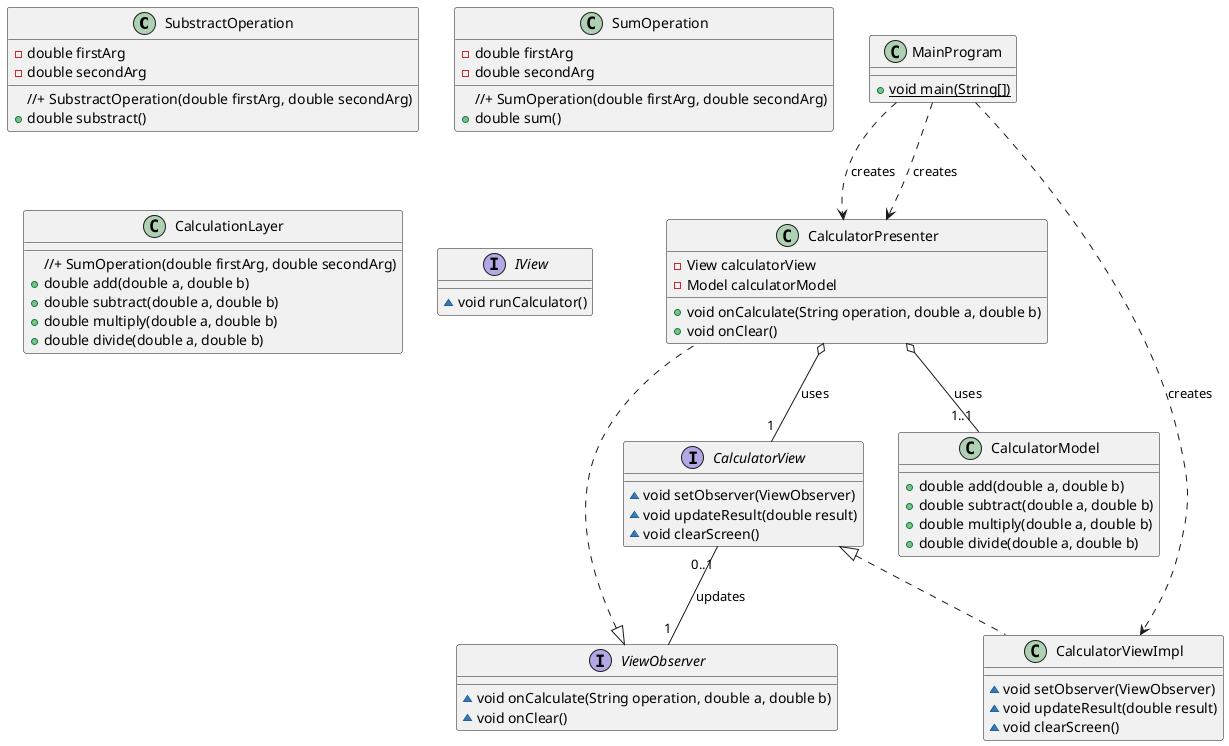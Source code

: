 @startuml
' Определение классов и интерфейсов
class SubstractOperation {
  //+ SubstractOperation(double firstArg, double secondArg)
  + double substract()
  - double firstArg
  - double secondArg
}

class SumOperation {
  //+ SumOperation(double firstArg, double secondArg)
  + double sum()
  - double firstArg
  - double secondArg
}

class CalculationLayer {
  //+ SumOperation(double firstArg, double secondArg)
  + double add(double a, double b)
  + double subtract(double a, double b)
  + double multiply(double a, double b)
  + double divide(double a, double b)

}

interface IView {
  ~ void runCalculator()
}




class CalculatorPresenter {
  - View calculatorView
  - Model calculatorModel
  + void onCalculate(String operation, double a, double b)
  + void onClear()
}

class CalculatorModel {
  + double add(double a, double b)
  + double subtract(double a, double b)
  + double multiply(double a, double b)
  + double divide(double a, double b)
}

interface CalculatorView {
  ~ void setObserver(ViewObserver)
  ~ void updateResult(double result)
  ~ void clearScreen()
}

class MainProgram {
  + {static} void main(String[])
}

interface ViewObserver {
  ~ void onCalculate(String operation, double a, double b)
  ~ void onClear()
}

class CalculatorViewImpl {
  ~ void setObserver(ViewObserver)
  ~ void updateResult(double result)
  ~ void clearScreen()
}

' Реализация интерфейса
ViewObserver <|.. CalculatorPresenter
CalculatorView <|.. CalculatorViewImpl

' Агрегация в UML отображается пустым ромбом
CalculatorPresenter o-- "1" CalculatorView : uses
CalculatorPresenter o-- "1..1" CalculatorModel : uses

' Зависимость
'MainProgram ..> ViewObserver : initiates
' Зависимость: MainProgram зависит от CalculatorPresenter для инициализации
MainProgram ..> CalculatorPresenter : creates
MainProgram ..> CalculatorViewImpl : creates
MainProgram ..> CalculatorPresenter : creates

' Ассоциация с мультипликатором
CalculatorView "0..1" -- "1" ViewObserver : updates
@enduml